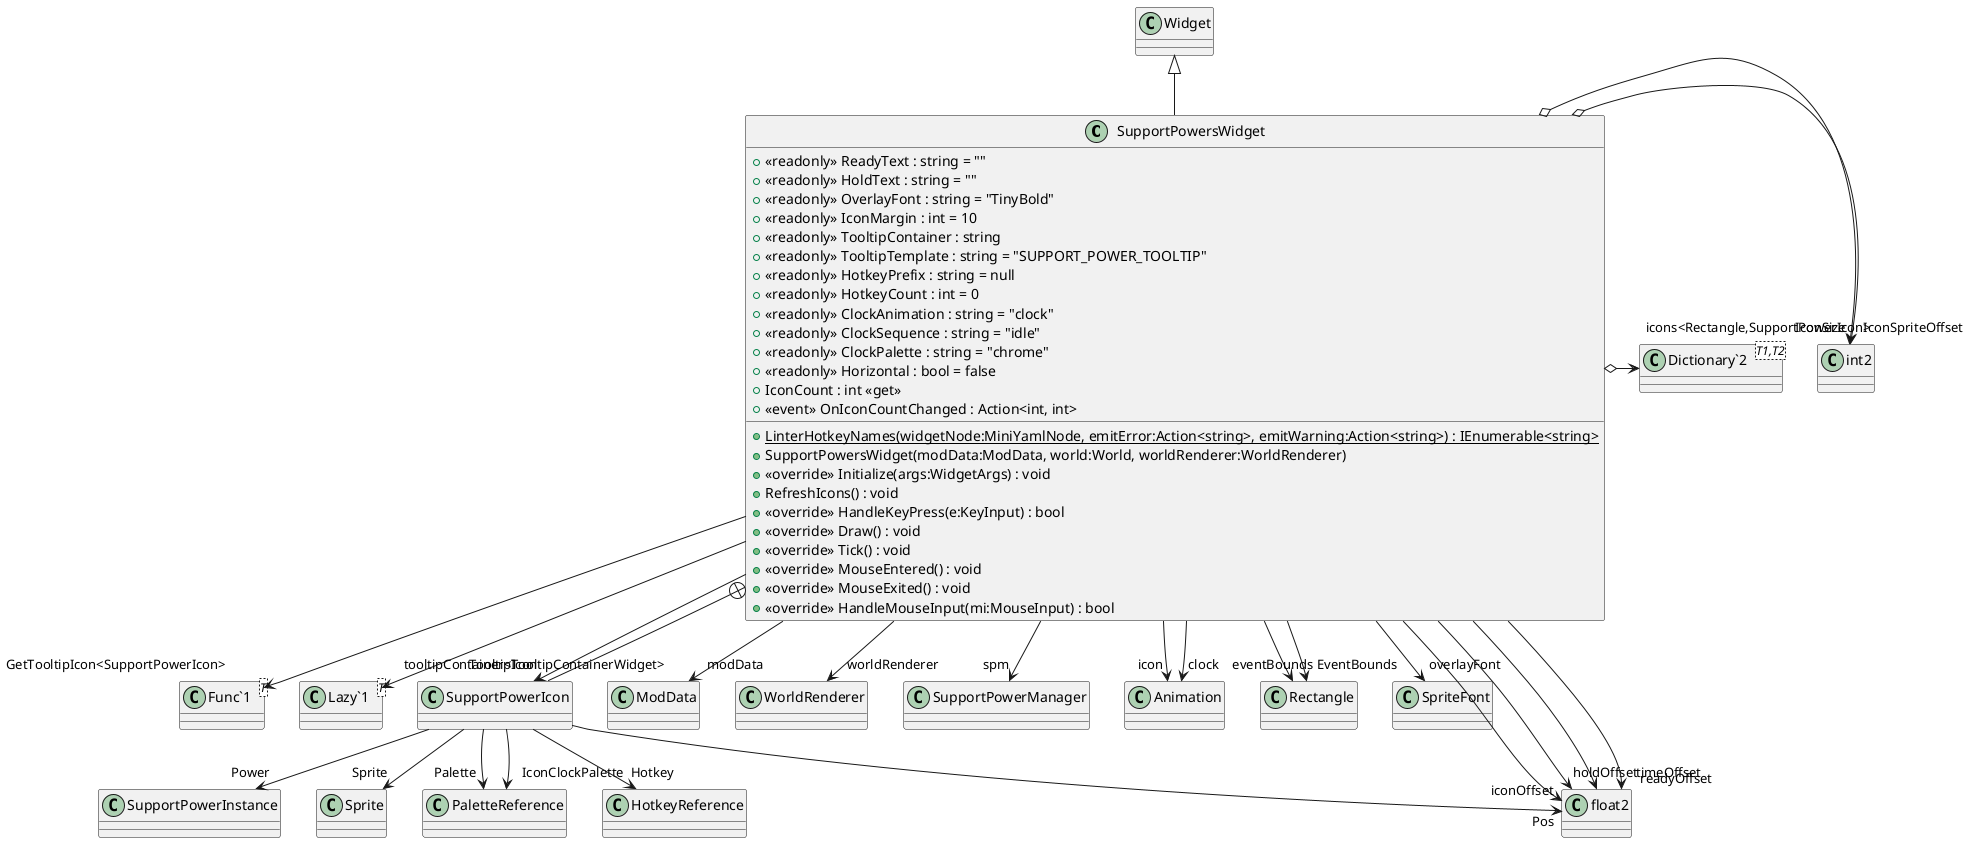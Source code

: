@startuml
class SupportPowersWidget {
    + <<readonly>> ReadyText : string = ""
    + <<readonly>> HoldText : string = ""
    + <<readonly>> OverlayFont : string = "TinyBold"
    + <<readonly>> IconMargin : int = 10
    + <<readonly>> TooltipContainer : string
    + <<readonly>> TooltipTemplate : string = "SUPPORT_POWER_TOOLTIP"
    + <<readonly>> HotkeyPrefix : string = null
    + <<readonly>> HotkeyCount : int = 0
    + <<readonly>> ClockAnimation : string = "clock"
    + <<readonly>> ClockSequence : string = "idle"
    + <<readonly>> ClockPalette : string = "chrome"
    + <<readonly>> Horizontal : bool = false
    + IconCount : int <<get>>
    +  <<event>> OnIconCountChanged : Action<int, int> 
    + {static} LinterHotkeyNames(widgetNode:MiniYamlNode, emitError:Action<string>, emitWarning:Action<string>) : IEnumerable<string>
    + SupportPowersWidget(modData:ModData, world:World, worldRenderer:WorldRenderer)
    + <<override>> Initialize(args:WidgetArgs) : void
    + RefreshIcons() : void
    + <<override>> HandleKeyPress(e:KeyInput) : bool
    + <<override>> Draw() : void
    + <<override>> Tick() : void
    + <<override>> MouseEntered() : void
    + <<override>> MouseExited() : void
    + <<override>> HandleMouseInput(mi:MouseInput) : bool
}
class "Dictionary`2"<T1,T2> {
}
class "Func`1"<T> {
}
class "Lazy`1"<T> {
}
class SupportPowerIcon {
}
Widget <|-- SupportPowersWidget
SupportPowersWidget o-> "IconSize" int2
SupportPowersWidget o-> "IconSpriteOffset" int2
SupportPowersWidget --> "modData" ModData
SupportPowersWidget --> "worldRenderer" WorldRenderer
SupportPowersWidget --> "spm" SupportPowerManager
SupportPowersWidget --> "icon" Animation
SupportPowersWidget --> "clock" Animation
SupportPowersWidget o-> "icons<Rectangle,SupportPowerIcon>" "Dictionary`2"
SupportPowersWidget --> "TooltipIcon" SupportPowerIcon
SupportPowersWidget --> "GetTooltipIcon<SupportPowerIcon>" "Func`1"
SupportPowersWidget --> "tooltipContainer<TooltipContainerWidget>" "Lazy`1"
SupportPowersWidget --> "eventBounds" Rectangle
SupportPowersWidget --> "EventBounds" Rectangle
SupportPowersWidget --> "overlayFont" SpriteFont
SupportPowersWidget --> "iconOffset" float2
SupportPowersWidget --> "holdOffset" float2
SupportPowersWidget --> "readyOffset" float2
SupportPowersWidget --> "timeOffset" float2
SupportPowersWidget +-- SupportPowerIcon
SupportPowerIcon --> "Power" SupportPowerInstance
SupportPowerIcon --> "Pos" float2
SupportPowerIcon --> "Sprite" Sprite
SupportPowerIcon --> "Palette" PaletteReference
SupportPowerIcon --> "IconClockPalette" PaletteReference
SupportPowerIcon --> "Hotkey" HotkeyReference
@enduml
